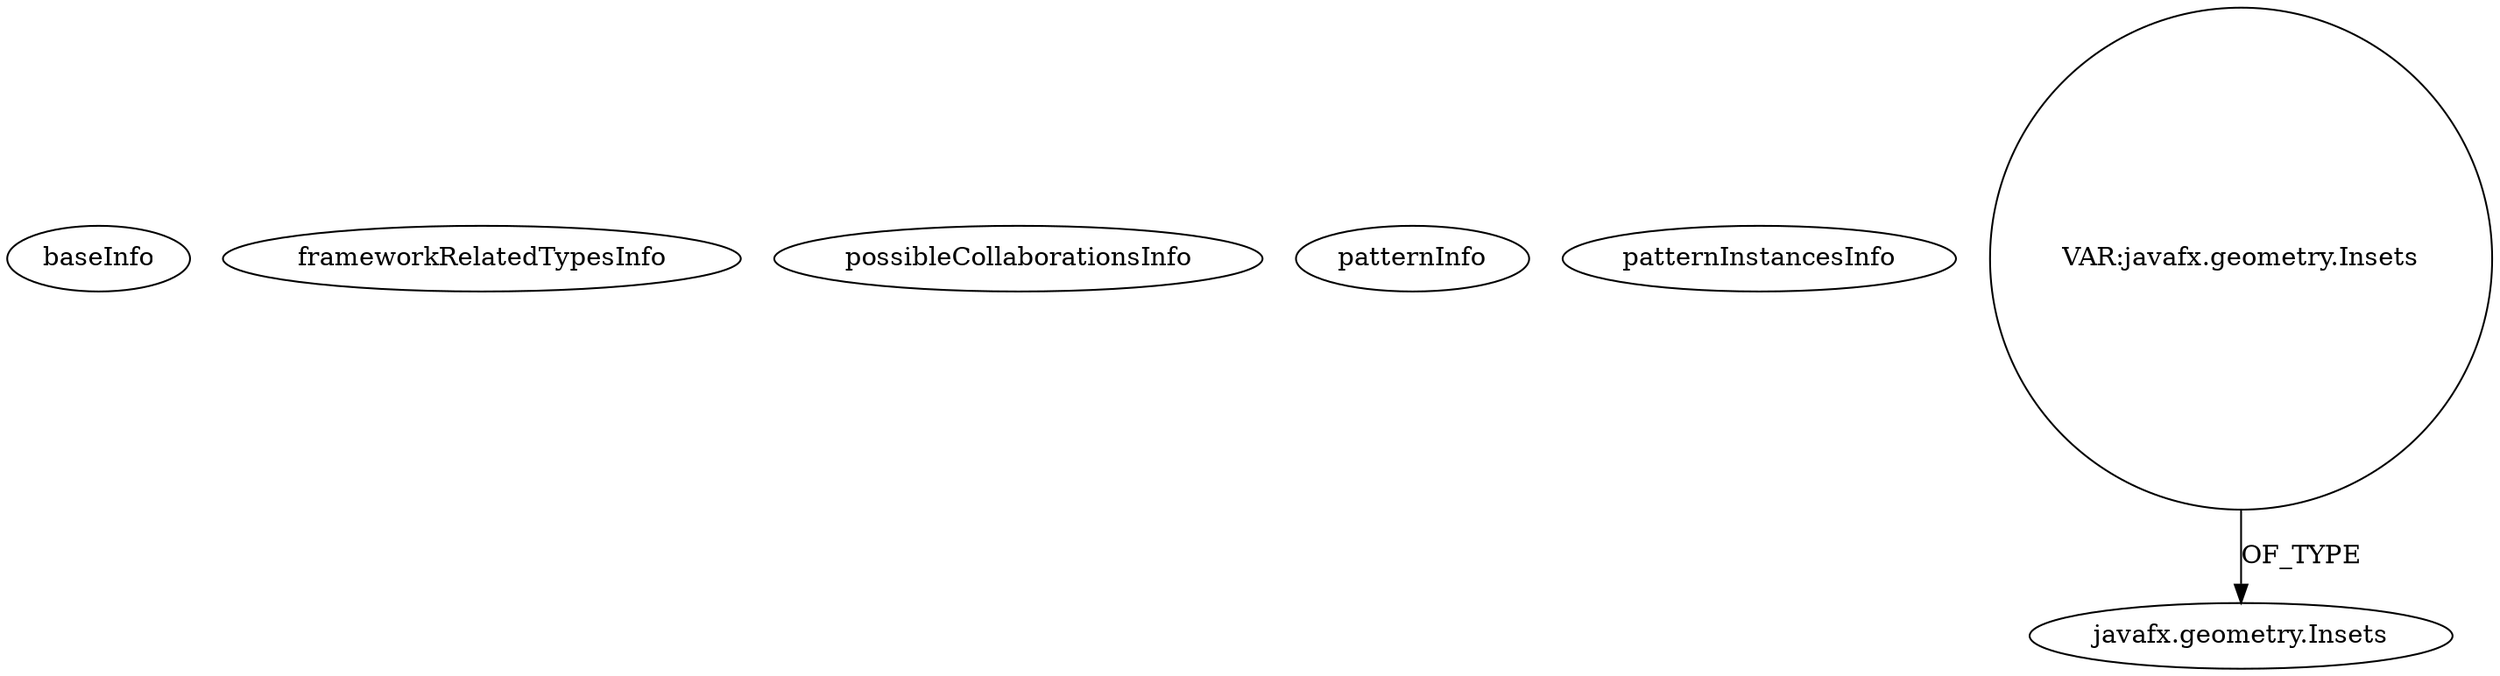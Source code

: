 digraph {
baseInfo[graphId=1012,category="pattern",isAnonymous=false,possibleRelation=false]
frameworkRelatedTypesInfo[]
possibleCollaborationsInfo[]
patternInfo[frequency=29.0,patternRootClient=null]
patternInstancesInfo[0="LichuanLu-ShunUI-FX~/LichuanLu-ShunUI-FX/ShunUI-FX-master/src/controllers/Controller.java~Controller~779",1="jasonwr-jhuep_ent_web_dev~/jasonwr-jhuep_ent_web_dev/jhuep_ent_web_dev-master/src/hw10/main/Retail.java~Retail~3269",2="ph73nt-shiny-plopper~/ph73nt-shiny-plopper/shiny-plopper-master/src/main/java/couk/nucmedone/shinyplopper/ShinyPlopper.java~ShinyPlopper~3865",3="Ollowayne-dalekPTT~/Ollowayne-dalekPTT/dalekPTT-master/src/ptt/dalek/gui/App.java~App~1040",4="jasonwr-jhuep_ent_web_dev~/jasonwr-jhuep_ent_web_dev/jhuep_ent_web_dev-master/src/hw8/main/Retail.java~Retail~3291",5="Baschdl578-ColorReduction~/Baschdl578-ColorReduction/ColorReduction-master/src/main/java/edu/kit/ipd/swt1/SimpleColorReduction/PluginUI.java~PluginUI~157",6="kcy1860-viterbi~/kcy1860-viterbi/viterbi-master/src/ai/prob/viterbi/Driver.java~Driver~3432",7="davelet-InternationalChess-JavaFX2~/davelet-InternationalChess-JavaFX2/InternationalChess-JavaFX2-master/src/cn/davelet/internationalchess/InternationalChess.java~InternationalChess~2344",8="amonker-AmonkerFX~/amonker-AmonkerFX/AmonkerFX-master/src/cn/jingyun/javafx/amonker/ui/ButtonStyles.java~ButtonStyles~1840",9="hcespedes-ScriptureJournal~/hcespedes-ScriptureJournal/ScriptureJournal-master/src/JournalFX.java~JournalFX~2917",10="srikarr-Woot~/srikarr-Woot/Woot-master/src/Woot.java~Woot~4256",11="tomoTaka01-EffectSample~/tomoTaka01-EffectSample/EffectSample-master/src/effectsample/EffectSample.java~EffectSample~4563",12="cosysoft-financialfx~/cosysoft-financialfx/financialfx-master/fx/src/com/cosysoft/labs/demo/SplitPaneDemo.java~SplitPaneDemo~2310",13="BryceLawrence-Tableiness~/BryceLawrence-Tableiness/Tableiness-master/src/truthtablegenerator/GUI.java~GUI~179",14="regisik-Fishkers~/regisik-Fishkers/Fishkers-master/src/com/reslinski/zbigniew/fishkers/views/FishkersApp.java~FishkersApp~4019",15="jwhistine-cs246~/jwhistine-cs246/cs246-master/src/spiritualjournal/SpiritualJournal.java~SpiritualJournal~3414",16="cmd802-projectmain~/cmd802-projectmain/projectmain-master/GroupProject/src/topicpane/SHM.java~SHM~2292",17="Baschdl578-ColorReduction~/Baschdl578-ColorReduction/ColorReduction-master/src/main/java/edu/kit/ipd/swt1/SimpleColorReduction/UI.java~UI~149",18="Alittlemurkling-alarm-clock~/Alittlemurkling-alarm-clock/alarm-clock-master/src/org/quux/alarmclock/AlarmCard.java~AlarmCard~130",19="tgregerson-lc3~/tgregerson-lc3/lc3-master/LC3Sim/src/lc3sim/ui/UIFXMain.java~UIFXMain~4520",20="tatsuyafw-java8-training~/tatsuyafw-java8-training/java8-training-master/src/chapter4/exercise01/Hello.java~Hello~4500",21="ejdixon13-cs246~/ejdixon13-cs246/cs246-master/Boldness/src/com/exploration/boldness/GUIInterface.java~GUIInterface~2615",22="AMITCCILGITHUB-Contacts~/AMITCCILGITHUB-Contacts/Contacts-master/Contacts/src/org/apandey/view/parts/Body.java~Body~60",23="AlexTape-SlidingPuzzleFX~/AlexTape-SlidingPuzzleFX/SlidingPuzzleFX-master/src/de/alextape/slidingpuzzle/SlidingPuzzleGame.java~SlidingPuzzleGame~113",24="Totenfluch-TPrivateChat-Client~/Totenfluch-TPrivateChat-Client/TPrivateChat-Client-master/TPvtChat-C/src/me/Totenfluch/pack/Main.java~Main~1483",25="SaiPradeepDandem-javafx2-gradient-builder~/SaiPradeepDandem-javafx2-gradient-builder/javafx2-gradient-builder-master/src/main/java/com/javafx/gradientbuilder/application/GradientBuilderApp.java~GradientBuilderApp~1189",26="Edenm-BlackJack~/Edenm-BlackJack/BlackJack-master/src/View/TableController.java~TableController~394",27="Zulukas-IJA~/Zulukas-IJA/IJA-master/src/InsightJournalApplication/GUI.java~GUI~1631",28="philippone-EMGClassifier~/philippone-EMGClassifier/EMGClassifier-master/src/gui/EMGClassifierGUI.java~EMGClassifierGUI~3875"]
91[label="javafx.geometry.Insets",vertexType="FRAMEWORK_CLASS_TYPE",isFrameworkType=false]
90[label="VAR:javafx.geometry.Insets",vertexType="VARIABLE_EXPRESION",isFrameworkType=false,shape=circle]
90->91[label="OF_TYPE"]
}
